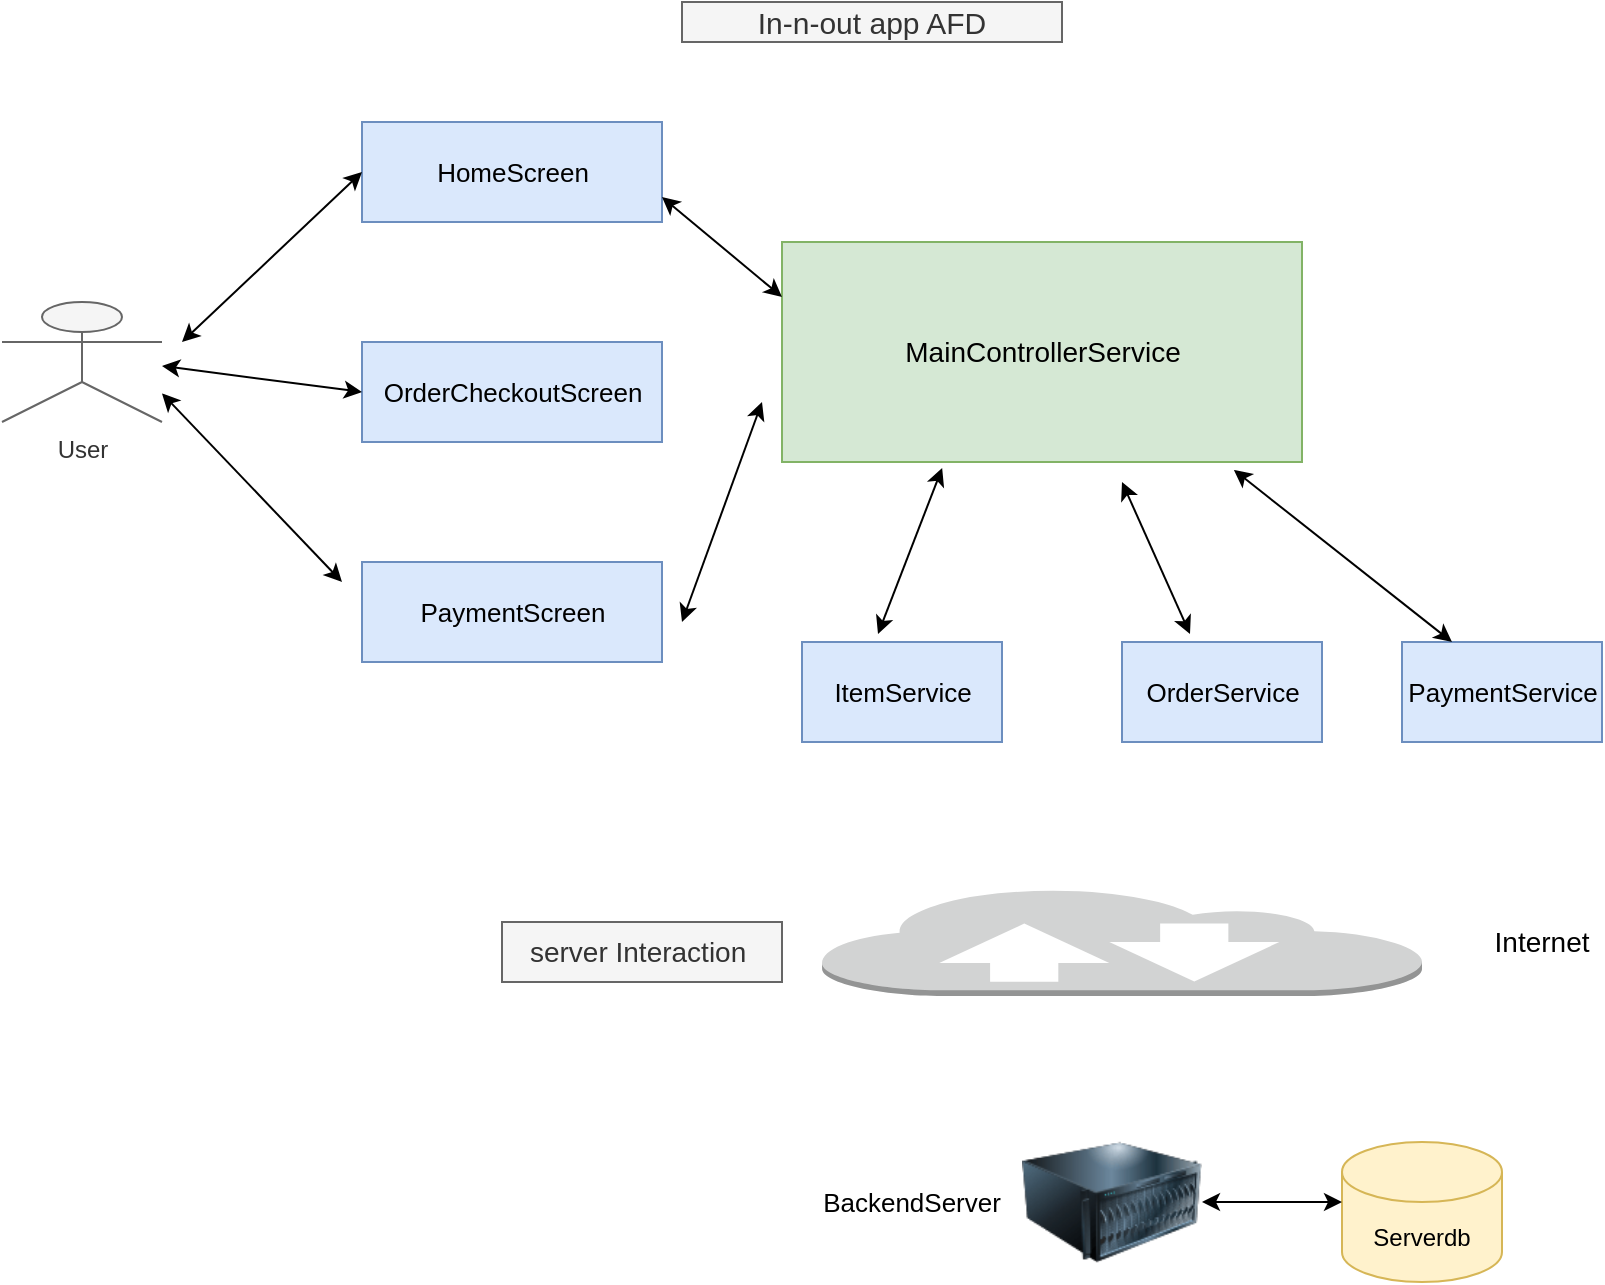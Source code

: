 <mxfile version="14.4.3" type="github">
  <diagram id="-d8X-M1OCdTp8fkwefMe" name="Page-1">
    <mxGraphModel dx="1186" dy="739" grid="1" gridSize="10" guides="1" tooltips="1" connect="1" arrows="1" fold="1" page="1" pageScale="1" pageWidth="850" pageHeight="1100" math="0" shadow="0">
      <root>
        <mxCell id="0" />
        <mxCell id="1" parent="0" />
        <mxCell id="0lvJ6D5sXVsKlZB3ENcS-1" value="User" style="shape=umlActor;verticalLabelPosition=bottom;verticalAlign=top;html=1;outlineConnect=0;fillColor=#f5f5f5;strokeColor=#666666;fontColor=#333333;" vertex="1" parent="1">
          <mxGeometry x="20" y="190" width="80" height="60" as="geometry" />
        </mxCell>
        <mxCell id="0lvJ6D5sXVsKlZB3ENcS-2" value="&lt;font style=&quot;font-size: 13px&quot;&gt;HomeScreen&lt;/font&gt;" style="html=1;dashed=0;whitespace=wrap;fillColor=#dae8fc;strokeColor=#6c8ebf;" vertex="1" parent="1">
          <mxGeometry x="200" y="100" width="150" height="50" as="geometry" />
        </mxCell>
        <mxCell id="0lvJ6D5sXVsKlZB3ENcS-3" value="&lt;font style=&quot;font-size: 13px&quot;&gt;OrderCheckoutScreen&lt;/font&gt;" style="html=1;dashed=0;whitespace=wrap;fillColor=#dae8fc;strokeColor=#6c8ebf;" vertex="1" parent="1">
          <mxGeometry x="200" y="210" width="150" height="50" as="geometry" />
        </mxCell>
        <mxCell id="0lvJ6D5sXVsKlZB3ENcS-4" value="&lt;font style=&quot;font-size: 13px&quot;&gt;PaymentScreen&lt;/font&gt;" style="html=1;dashed=0;whitespace=wrap;fillColor=#dae8fc;strokeColor=#6c8ebf;" vertex="1" parent="1">
          <mxGeometry x="200" y="320" width="150" height="50" as="geometry" />
        </mxCell>
        <mxCell id="0lvJ6D5sXVsKlZB3ENcS-13" value="" style="endArrow=classic;startArrow=classic;html=1;entryX=0;entryY=0.5;entryDx=0;entryDy=0;" edge="1" parent="1" target="0lvJ6D5sXVsKlZB3ENcS-2">
          <mxGeometry width="50" height="50" relative="1" as="geometry">
            <mxPoint x="110" y="210" as="sourcePoint" />
            <mxPoint x="160" y="160" as="targetPoint" />
          </mxGeometry>
        </mxCell>
        <mxCell id="0lvJ6D5sXVsKlZB3ENcS-14" value="" style="endArrow=classic;startArrow=classic;html=1;entryX=0;entryY=0.5;entryDx=0;entryDy=0;" edge="1" parent="1" target="0lvJ6D5sXVsKlZB3ENcS-3">
          <mxGeometry width="50" height="50" relative="1" as="geometry">
            <mxPoint x="100" y="221.957" as="sourcePoint" />
            <mxPoint x="170" y="200" as="targetPoint" />
          </mxGeometry>
        </mxCell>
        <mxCell id="0lvJ6D5sXVsKlZB3ENcS-15" value="" style="endArrow=classic;startArrow=classic;html=1;" edge="1" parent="1">
          <mxGeometry width="50" height="50" relative="1" as="geometry">
            <mxPoint x="100" y="235.714" as="sourcePoint" />
            <mxPoint x="190" y="330" as="targetPoint" />
          </mxGeometry>
        </mxCell>
        <mxCell id="0lvJ6D5sXVsKlZB3ENcS-16" value="&lt;font style=&quot;font-size: 14px&quot;&gt;MainControllerService&lt;/font&gt;" style="html=1;dashed=0;whitespace=wrap;fillColor=#d5e8d4;strokeColor=#82b366;" vertex="1" parent="1">
          <mxGeometry x="410" y="160" width="260" height="110" as="geometry" />
        </mxCell>
        <mxCell id="0lvJ6D5sXVsKlZB3ENcS-19" value="" style="endArrow=classic;startArrow=classic;html=1;" edge="1" parent="1">
          <mxGeometry width="50" height="50" relative="1" as="geometry">
            <mxPoint x="360" y="350" as="sourcePoint" />
            <mxPoint x="400" y="240" as="targetPoint" />
          </mxGeometry>
        </mxCell>
        <mxCell id="0lvJ6D5sXVsKlZB3ENcS-27" value="" style="endArrow=classic;startArrow=classic;html=1;exitX=1;exitY=0.75;exitDx=0;exitDy=0;entryX=0;entryY=0.25;entryDx=0;entryDy=0;" edge="1" parent="1" source="0lvJ6D5sXVsKlZB3ENcS-2" target="0lvJ6D5sXVsKlZB3ENcS-16">
          <mxGeometry width="50" height="50" relative="1" as="geometry">
            <mxPoint x="400" y="440" as="sourcePoint" />
            <mxPoint x="450" y="390" as="targetPoint" />
          </mxGeometry>
        </mxCell>
        <mxCell id="0lvJ6D5sXVsKlZB3ENcS-30" value="" style="image;html=1;image=img/lib/clip_art/computers/Server_128x128.png" vertex="1" parent="1">
          <mxGeometry x="530" y="600" width="90" height="80" as="geometry" />
        </mxCell>
        <mxCell id="0lvJ6D5sXVsKlZB3ENcS-31" value="" style="outlineConnect=0;dashed=0;verticalLabelPosition=bottom;verticalAlign=top;align=center;html=1;shape=mxgraph.aws3.internet_2;fillColor=#D2D3D3;gradientColor=none;" vertex="1" parent="1">
          <mxGeometry x="430" y="483" width="300" height="54" as="geometry" />
        </mxCell>
        <mxCell id="0lvJ6D5sXVsKlZB3ENcS-34" value="&lt;font style=&quot;font-size: 13px&quot;&gt;ItemService&lt;/font&gt;" style="html=1;dashed=0;whitespace=wrap;fillColor=#dae8fc;strokeColor=#6c8ebf;" vertex="1" parent="1">
          <mxGeometry x="420" y="360" width="100" height="50" as="geometry" />
        </mxCell>
        <mxCell id="0lvJ6D5sXVsKlZB3ENcS-35" value="&lt;font style=&quot;font-size: 13px&quot;&gt;OrderService&lt;/font&gt;" style="html=1;dashed=0;whitespace=wrap;fillColor=#dae8fc;strokeColor=#6c8ebf;" vertex="1" parent="1">
          <mxGeometry x="580" y="360" width="100" height="50" as="geometry" />
        </mxCell>
        <mxCell id="0lvJ6D5sXVsKlZB3ENcS-36" value="&lt;font style=&quot;font-size: 13px&quot;&gt;PaymentService&lt;/font&gt;" style="html=1;dashed=0;whitespace=wrap;fillColor=#dae8fc;strokeColor=#6c8ebf;" vertex="1" parent="1">
          <mxGeometry x="720" y="360" width="100" height="50" as="geometry" />
        </mxCell>
        <mxCell id="0lvJ6D5sXVsKlZB3ENcS-37" value="" style="endArrow=classic;startArrow=classic;html=1;entryX=0.308;entryY=1.027;entryDx=0;entryDy=0;entryPerimeter=0;exitX=0.38;exitY=-0.08;exitDx=0;exitDy=0;exitPerimeter=0;" edge="1" parent="1" source="0lvJ6D5sXVsKlZB3ENcS-34" target="0lvJ6D5sXVsKlZB3ENcS-16">
          <mxGeometry width="50" height="50" relative="1" as="geometry">
            <mxPoint x="400" y="440" as="sourcePoint" />
            <mxPoint x="450" y="390" as="targetPoint" />
          </mxGeometry>
        </mxCell>
        <mxCell id="0lvJ6D5sXVsKlZB3ENcS-39" value="" style="endArrow=classic;startArrow=classic;html=1;exitX=0.34;exitY=-0.08;exitDx=0;exitDy=0;exitPerimeter=0;" edge="1" parent="1" source="0lvJ6D5sXVsKlZB3ENcS-35">
          <mxGeometry width="50" height="50" relative="1" as="geometry">
            <mxPoint x="540" y="320" as="sourcePoint" />
            <mxPoint x="580" y="280" as="targetPoint" />
          </mxGeometry>
        </mxCell>
        <mxCell id="0lvJ6D5sXVsKlZB3ENcS-41" value="" style="endArrow=classic;startArrow=classic;html=1;entryX=0.869;entryY=1.036;entryDx=0;entryDy=0;entryPerimeter=0;exitX=0.25;exitY=0;exitDx=0;exitDy=0;" edge="1" parent="1" source="0lvJ6D5sXVsKlZB3ENcS-36" target="0lvJ6D5sXVsKlZB3ENcS-16">
          <mxGeometry width="50" height="50" relative="1" as="geometry">
            <mxPoint x="400" y="440" as="sourcePoint" />
            <mxPoint x="450" y="390" as="targetPoint" />
          </mxGeometry>
        </mxCell>
        <mxCell id="0lvJ6D5sXVsKlZB3ENcS-42" value="&lt;font style=&quot;font-size: 14px&quot;&gt;Internet&lt;/font&gt;" style="text;html=1;strokeColor=none;fillColor=none;align=center;verticalAlign=middle;whiteSpace=wrap;rounded=0;" vertex="1" parent="1">
          <mxGeometry x="770" y="500" width="40" height="20" as="geometry" />
        </mxCell>
        <mxCell id="0lvJ6D5sXVsKlZB3ENcS-43" value="Serverdb" style="shape=cylinder3;whiteSpace=wrap;html=1;boundedLbl=1;backgroundOutline=1;size=15;fillColor=#fff2cc;strokeColor=#d6b656;" vertex="1" parent="1">
          <mxGeometry x="690" y="610" width="80" height="70" as="geometry" />
        </mxCell>
        <mxCell id="0lvJ6D5sXVsKlZB3ENcS-44" value="&lt;font style=&quot;font-size: 13px&quot;&gt;BackendServer&lt;/font&gt;" style="text;html=1;strokeColor=none;fillColor=none;align=center;verticalAlign=middle;whiteSpace=wrap;rounded=0;" vertex="1" parent="1">
          <mxGeometry x="430" y="630" width="90" height="20" as="geometry" />
        </mxCell>
        <mxCell id="0lvJ6D5sXVsKlZB3ENcS-46" value="" style="endArrow=classic;startArrow=classic;html=1;entryX=0;entryY=0;entryDx=0;entryDy=30;entryPerimeter=0;exitX=1;exitY=0.5;exitDx=0;exitDy=0;" edge="1" parent="1" source="0lvJ6D5sXVsKlZB3ENcS-30" target="0lvJ6D5sXVsKlZB3ENcS-43">
          <mxGeometry width="50" height="50" relative="1" as="geometry">
            <mxPoint x="400" y="440" as="sourcePoint" />
            <mxPoint x="450" y="390" as="targetPoint" />
          </mxGeometry>
        </mxCell>
        <mxCell id="0lvJ6D5sXVsKlZB3ENcS-48" value="&lt;font style=&quot;font-size: 15px&quot;&gt;In-n-out app AFD&lt;/font&gt;" style="text;html=1;strokeColor=#666666;fillColor=#f5f5f5;align=center;verticalAlign=middle;whiteSpace=wrap;rounded=0;fontColor=#333333;" vertex="1" parent="1">
          <mxGeometry x="360" y="40" width="190" height="20" as="geometry" />
        </mxCell>
        <mxCell id="0lvJ6D5sXVsKlZB3ENcS-49" value="&lt;font style=&quot;font-size: 14px&quot;&gt;server Interaction&amp;nbsp;&lt;/font&gt;" style="text;html=1;strokeColor=#666666;fillColor=#f5f5f5;align=center;verticalAlign=middle;whiteSpace=wrap;rounded=0;fontColor=#333333;" vertex="1" parent="1">
          <mxGeometry x="270" y="500" width="140" height="30" as="geometry" />
        </mxCell>
      </root>
    </mxGraphModel>
  </diagram>
</mxfile>
